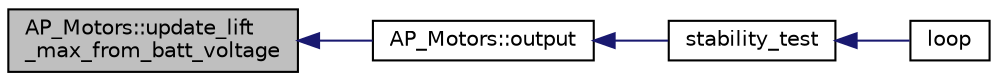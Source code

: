 digraph "AP_Motors::update_lift_max_from_batt_voltage"
{
 // INTERACTIVE_SVG=YES
  edge [fontname="Helvetica",fontsize="10",labelfontname="Helvetica",labelfontsize="10"];
  node [fontname="Helvetica",fontsize="10",shape=record];
  rankdir="LR";
  Node1 [label="AP_Motors::update_lift\l_max_from_batt_voltage",height=0.2,width=0.4,color="black", fillcolor="grey75", style="filled" fontcolor="black"];
  Node1 -> Node2 [dir="back",color="midnightblue",fontsize="10",style="solid",fontname="Helvetica"];
  Node2 [label="AP_Motors::output",height=0.2,width=0.4,color="black", fillcolor="white", style="filled",URL="$classAP__Motors.html#a594bb6e631a495fed163cbf92af83525"];
  Node2 -> Node3 [dir="back",color="midnightblue",fontsize="10",style="solid",fontname="Helvetica"];
  Node3 [label="stability_test",height=0.2,width=0.4,color="black", fillcolor="white", style="filled",URL="$AP__Motors__test_8pde.html#a7f47bb79f883994514efee9d8de3ec0c"];
  Node3 -> Node4 [dir="back",color="midnightblue",fontsize="10",style="solid",fontname="Helvetica"];
  Node4 [label="loop",height=0.2,width=0.4,color="black", fillcolor="white", style="filled",URL="$AP__Motors__test_8pde.html#afe461d27b9c48d5921c00d521181f12f"];
}
